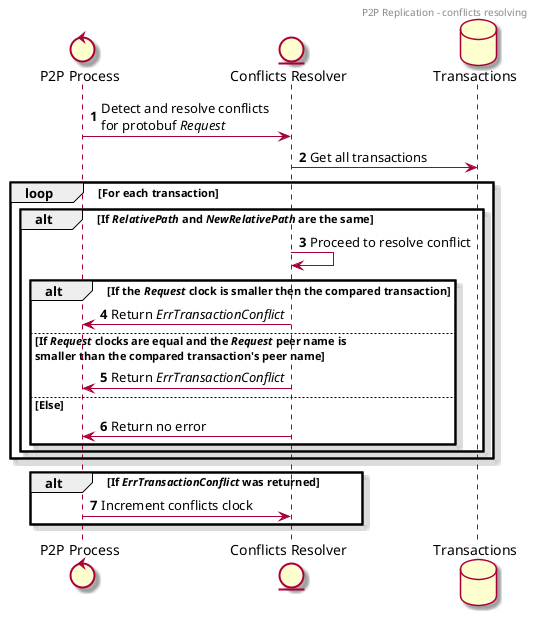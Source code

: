 @startuml
'https://plantuml.com/sequence-diagram

skin rose

header P2P Replication - conflicts resolving

control "P2P Process" as p2p
entity "Conflicts Resolver" as conflicts
database "Transactions" as trans

autonumber

p2p -> conflicts : Detect and resolve conflicts\nfor protobuf //Request//
conflicts -> trans : Get all transactions
loop For each transaction
    alt If //RelativePath// and //NewRelativePath// are the same
        conflicts -> conflicts : Proceed to resolve conflict
        alt If the //Request// clock is smaller then the compared transaction
            conflicts -> p2p : Return //ErrTransactionConflict//
        else If //Request// clocks are equal and the //Request// peer name is\nsmaller than the compared transaction's peer name
            conflicts -> p2p : Return //ErrTransactionConflict//
        else Else
            conflicts -> p2p : Return no error
        end
    end
end

alt If //ErrTransactionConflict// was returned
    p2p -> conflicts : Increment conflicts clock
end

@enduml
